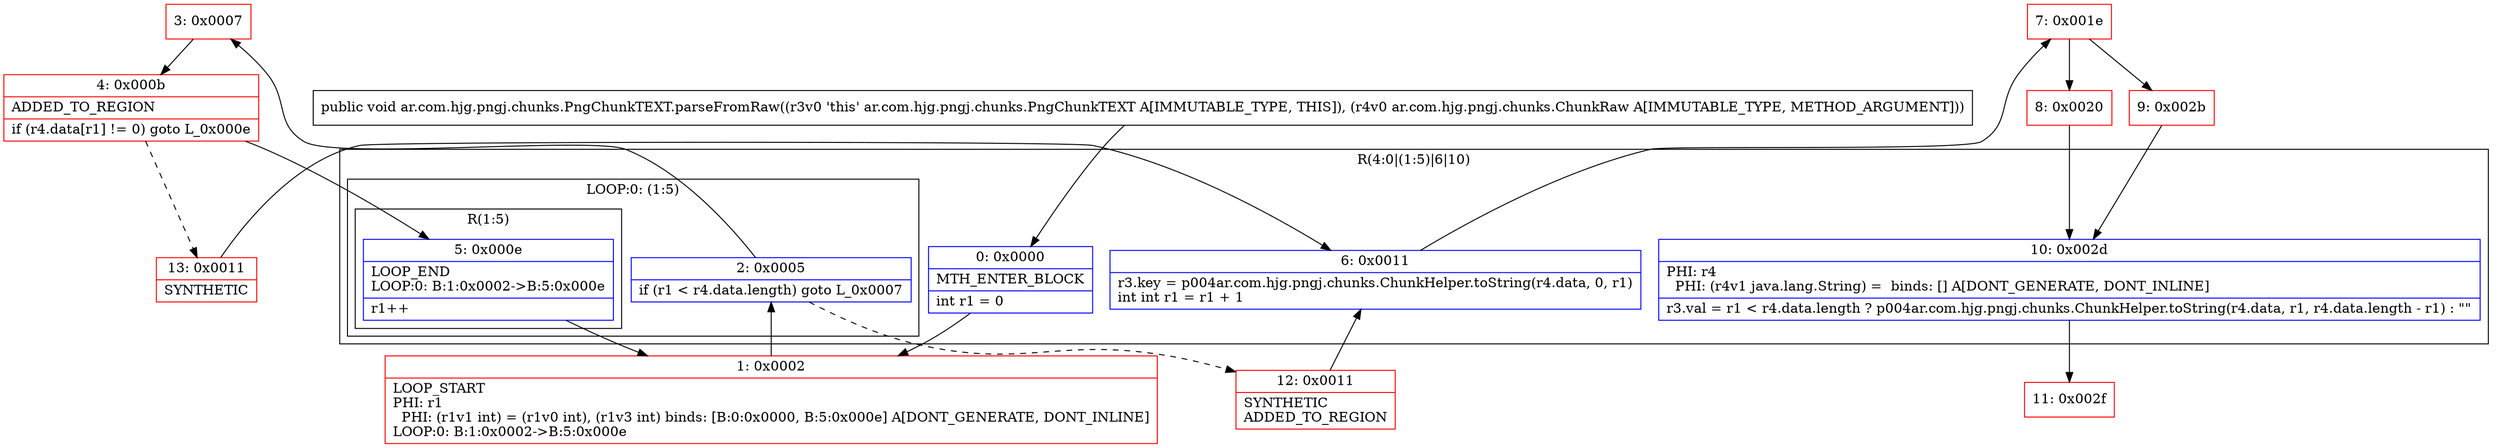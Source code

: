 digraph "CFG forar.com.hjg.pngj.chunks.PngChunkTEXT.parseFromRaw(Lar\/com\/hjg\/pngj\/chunks\/ChunkRaw;)V" {
subgraph cluster_Region_496585647 {
label = "R(4:0|(1:5)|6|10)";
node [shape=record,color=blue];
Node_0 [shape=record,label="{0\:\ 0x0000|MTH_ENTER_BLOCK\l|int r1 = 0\l}"];
subgraph cluster_LoopRegion_70647821 {
label = "LOOP:0: (1:5)";
node [shape=record,color=blue];
Node_2 [shape=record,label="{2\:\ 0x0005|if (r1 \< r4.data.length) goto L_0x0007\l}"];
subgraph cluster_Region_427569707 {
label = "R(1:5)";
node [shape=record,color=blue];
Node_5 [shape=record,label="{5\:\ 0x000e|LOOP_END\lLOOP:0: B:1:0x0002\-\>B:5:0x000e\l|r1++\l}"];
}
}
Node_6 [shape=record,label="{6\:\ 0x0011|r3.key = p004ar.com.hjg.pngj.chunks.ChunkHelper.toString(r4.data, 0, r1)\lint int r1 = r1 + 1\l}"];
Node_10 [shape=record,label="{10\:\ 0x002d|PHI: r4 \l  PHI: (r4v1 java.lang.String) =  binds: [] A[DONT_GENERATE, DONT_INLINE]\l|r3.val = r1 \< r4.data.length ? p004ar.com.hjg.pngj.chunks.ChunkHelper.toString(r4.data, r1, r4.data.length \- r1) : \"\"\l}"];
}
Node_1 [shape=record,color=red,label="{1\:\ 0x0002|LOOP_START\lPHI: r1 \l  PHI: (r1v1 int) = (r1v0 int), (r1v3 int) binds: [B:0:0x0000, B:5:0x000e] A[DONT_GENERATE, DONT_INLINE]\lLOOP:0: B:1:0x0002\-\>B:5:0x000e\l}"];
Node_3 [shape=record,color=red,label="{3\:\ 0x0007}"];
Node_4 [shape=record,color=red,label="{4\:\ 0x000b|ADDED_TO_REGION\l|if (r4.data[r1] != 0) goto L_0x000e\l}"];
Node_7 [shape=record,color=red,label="{7\:\ 0x001e}"];
Node_8 [shape=record,color=red,label="{8\:\ 0x0020}"];
Node_9 [shape=record,color=red,label="{9\:\ 0x002b}"];
Node_11 [shape=record,color=red,label="{11\:\ 0x002f}"];
Node_12 [shape=record,color=red,label="{12\:\ 0x0011|SYNTHETIC\lADDED_TO_REGION\l}"];
Node_13 [shape=record,color=red,label="{13\:\ 0x0011|SYNTHETIC\l}"];
MethodNode[shape=record,label="{public void ar.com.hjg.pngj.chunks.PngChunkTEXT.parseFromRaw((r3v0 'this' ar.com.hjg.pngj.chunks.PngChunkTEXT A[IMMUTABLE_TYPE, THIS]), (r4v0 ar.com.hjg.pngj.chunks.ChunkRaw A[IMMUTABLE_TYPE, METHOD_ARGUMENT])) }"];
MethodNode -> Node_0;
Node_0 -> Node_1;
Node_2 -> Node_3;
Node_2 -> Node_12[style=dashed];
Node_5 -> Node_1;
Node_6 -> Node_7;
Node_10 -> Node_11;
Node_1 -> Node_2;
Node_3 -> Node_4;
Node_4 -> Node_5;
Node_4 -> Node_13[style=dashed];
Node_7 -> Node_8;
Node_7 -> Node_9;
Node_8 -> Node_10;
Node_9 -> Node_10;
Node_12 -> Node_6;
Node_13 -> Node_6;
}

